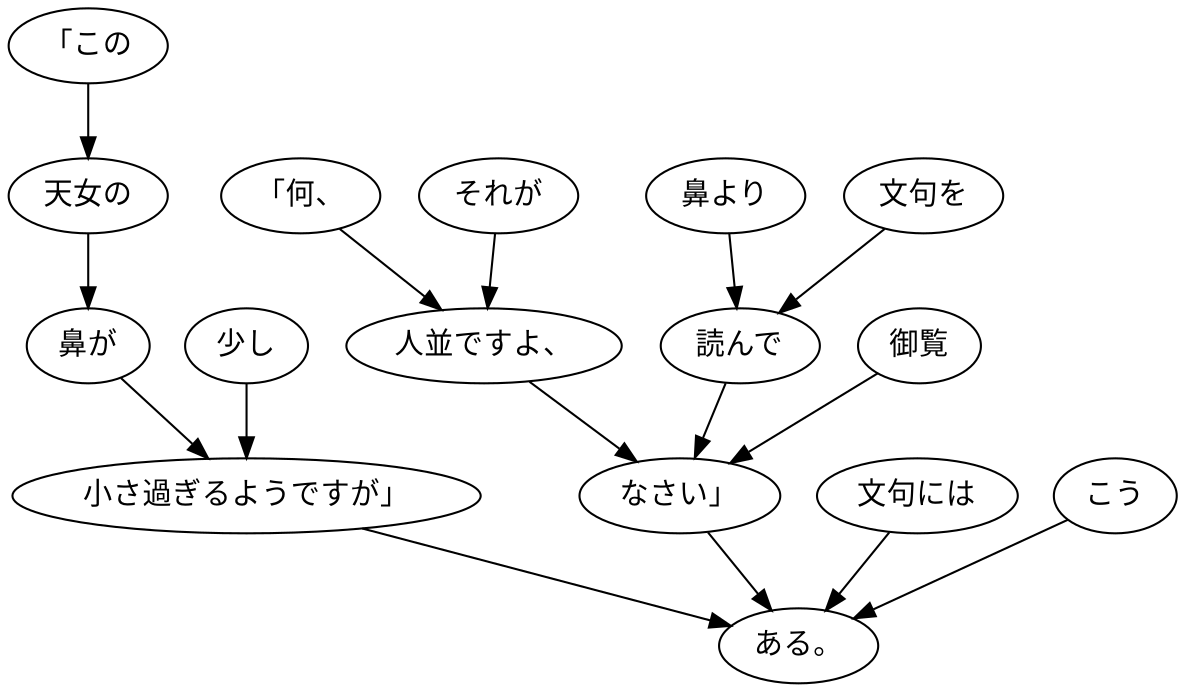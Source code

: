 digraph graph1701 {
	node0 [label="「この"];
	node1 [label="天女の"];
	node2 [label="鼻が"];
	node3 [label="少し"];
	node4 [label="小さ過ぎるようですが」"];
	node5 [label="「何、"];
	node6 [label="それが"];
	node7 [label="人並ですよ、"];
	node8 [label="鼻より"];
	node9 [label="文句を"];
	node10 [label="読んで"];
	node11 [label="御覧"];
	node12 [label="なさい」"];
	node13 [label="文句には"];
	node14 [label="こう"];
	node15 [label="ある。"];
	node0 -> node1;
	node1 -> node2;
	node2 -> node4;
	node3 -> node4;
	node4 -> node15;
	node5 -> node7;
	node6 -> node7;
	node7 -> node12;
	node8 -> node10;
	node9 -> node10;
	node10 -> node12;
	node11 -> node12;
	node12 -> node15;
	node13 -> node15;
	node14 -> node15;
}
